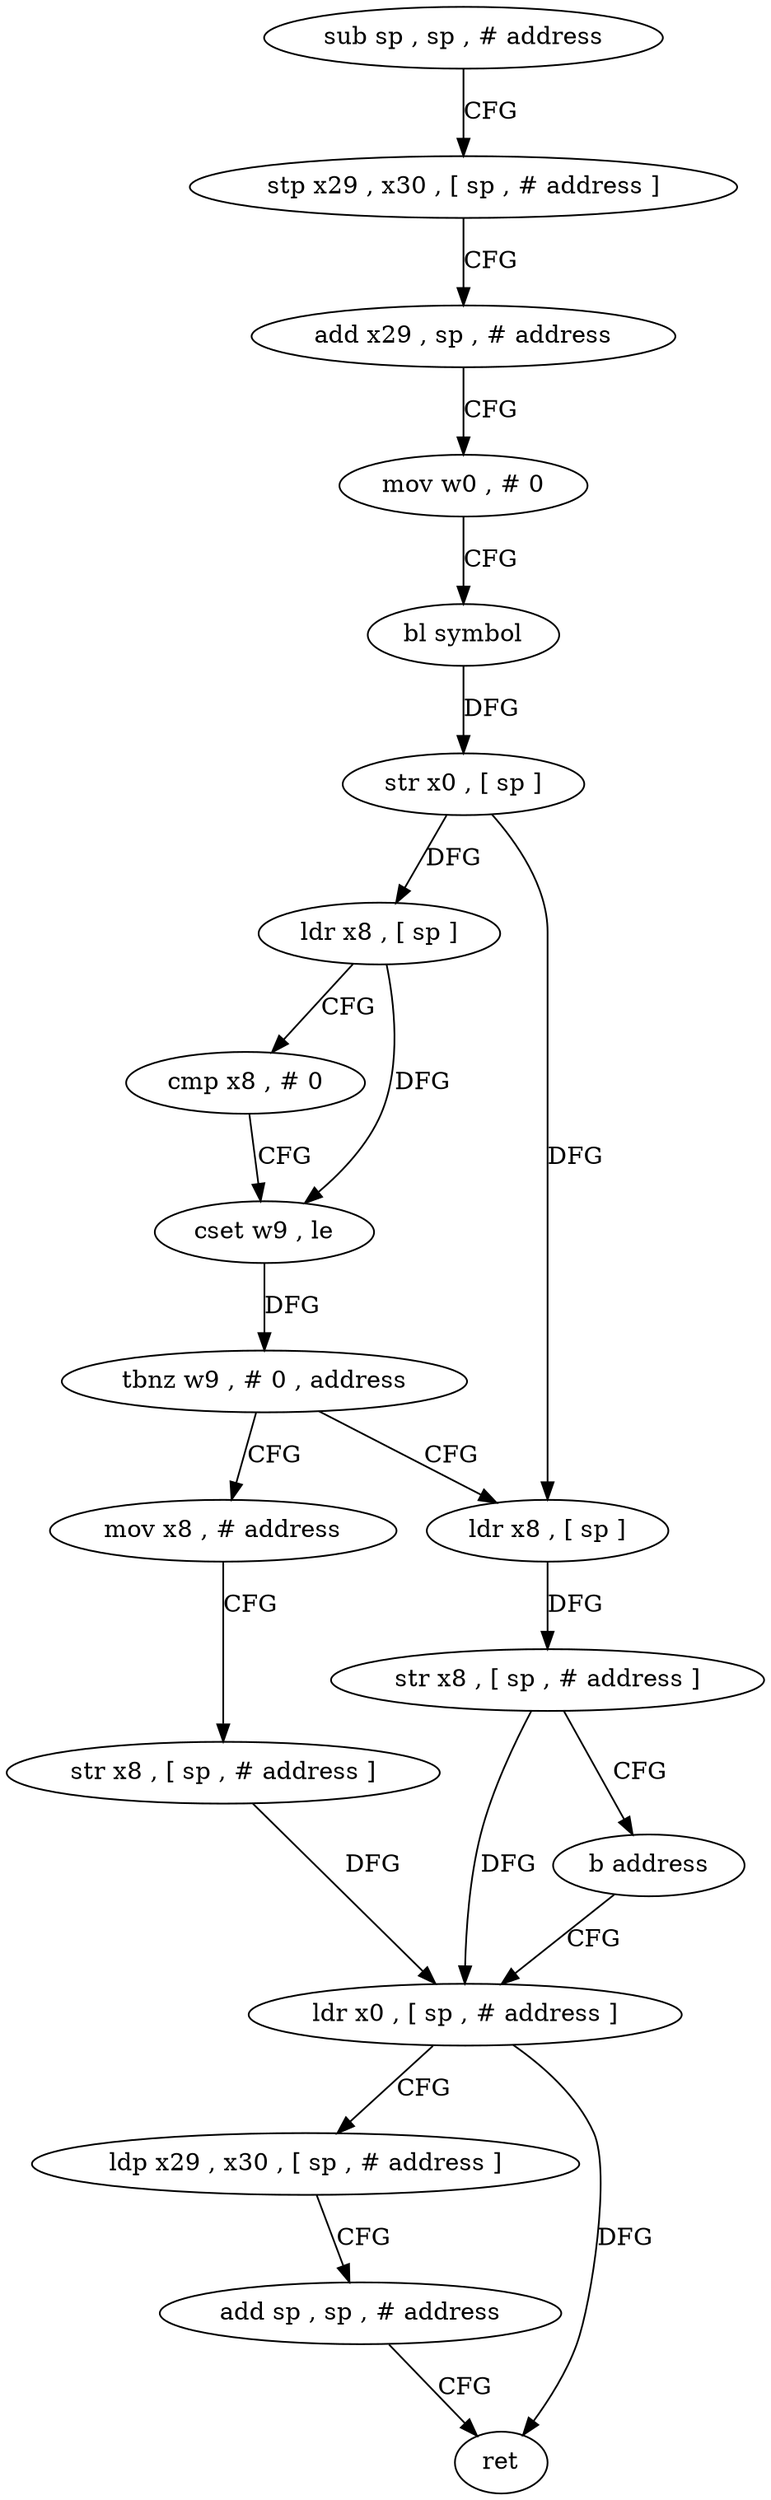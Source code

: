 digraph "func" {
"4295736" [label = "sub sp , sp , # address" ]
"4295740" [label = "stp x29 , x30 , [ sp , # address ]" ]
"4295744" [label = "add x29 , sp , # address" ]
"4295748" [label = "mov w0 , # 0" ]
"4295752" [label = "bl symbol" ]
"4295756" [label = "str x0 , [ sp ]" ]
"4295760" [label = "ldr x8 , [ sp ]" ]
"4295764" [label = "cmp x8 , # 0" ]
"4295768" [label = "cset w9 , le" ]
"4295772" [label = "tbnz w9 , # 0 , address" ]
"4295788" [label = "mov x8 , # address" ]
"4295776" [label = "ldr x8 , [ sp ]" ]
"4295792" [label = "str x8 , [ sp , # address ]" ]
"4295796" [label = "ldr x0 , [ sp , # address ]" ]
"4295780" [label = "str x8 , [ sp , # address ]" ]
"4295784" [label = "b address" ]
"4295800" [label = "ldp x29 , x30 , [ sp , # address ]" ]
"4295804" [label = "add sp , sp , # address" ]
"4295808" [label = "ret" ]
"4295736" -> "4295740" [ label = "CFG" ]
"4295740" -> "4295744" [ label = "CFG" ]
"4295744" -> "4295748" [ label = "CFG" ]
"4295748" -> "4295752" [ label = "CFG" ]
"4295752" -> "4295756" [ label = "DFG" ]
"4295756" -> "4295760" [ label = "DFG" ]
"4295756" -> "4295776" [ label = "DFG" ]
"4295760" -> "4295764" [ label = "CFG" ]
"4295760" -> "4295768" [ label = "DFG" ]
"4295764" -> "4295768" [ label = "CFG" ]
"4295768" -> "4295772" [ label = "DFG" ]
"4295772" -> "4295788" [ label = "CFG" ]
"4295772" -> "4295776" [ label = "CFG" ]
"4295788" -> "4295792" [ label = "CFG" ]
"4295776" -> "4295780" [ label = "DFG" ]
"4295792" -> "4295796" [ label = "DFG" ]
"4295796" -> "4295800" [ label = "CFG" ]
"4295796" -> "4295808" [ label = "DFG" ]
"4295780" -> "4295784" [ label = "CFG" ]
"4295780" -> "4295796" [ label = "DFG" ]
"4295784" -> "4295796" [ label = "CFG" ]
"4295800" -> "4295804" [ label = "CFG" ]
"4295804" -> "4295808" [ label = "CFG" ]
}
